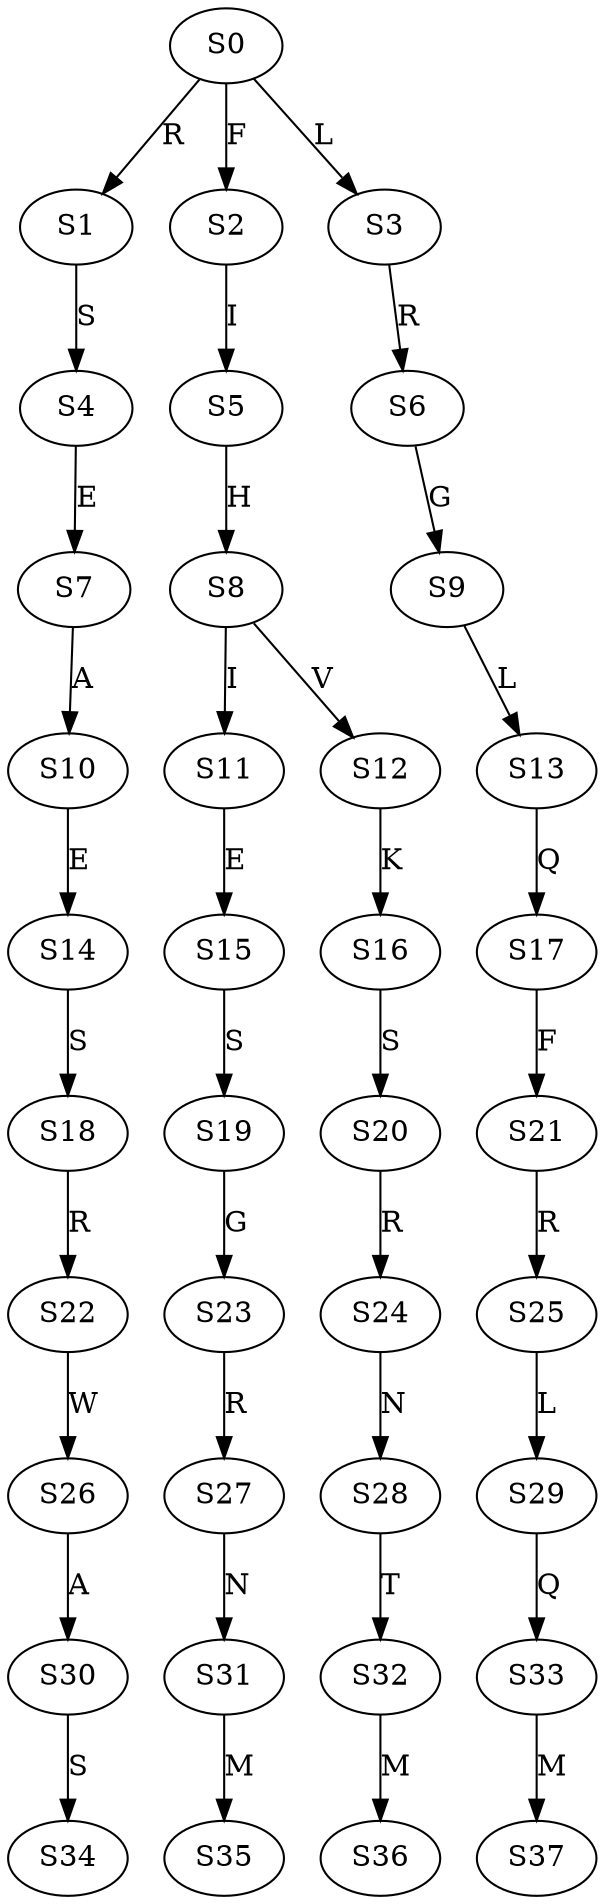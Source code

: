 strict digraph  {
	S0 -> S1 [ label = R ];
	S0 -> S2 [ label = F ];
	S0 -> S3 [ label = L ];
	S1 -> S4 [ label = S ];
	S2 -> S5 [ label = I ];
	S3 -> S6 [ label = R ];
	S4 -> S7 [ label = E ];
	S5 -> S8 [ label = H ];
	S6 -> S9 [ label = G ];
	S7 -> S10 [ label = A ];
	S8 -> S11 [ label = I ];
	S8 -> S12 [ label = V ];
	S9 -> S13 [ label = L ];
	S10 -> S14 [ label = E ];
	S11 -> S15 [ label = E ];
	S12 -> S16 [ label = K ];
	S13 -> S17 [ label = Q ];
	S14 -> S18 [ label = S ];
	S15 -> S19 [ label = S ];
	S16 -> S20 [ label = S ];
	S17 -> S21 [ label = F ];
	S18 -> S22 [ label = R ];
	S19 -> S23 [ label = G ];
	S20 -> S24 [ label = R ];
	S21 -> S25 [ label = R ];
	S22 -> S26 [ label = W ];
	S23 -> S27 [ label = R ];
	S24 -> S28 [ label = N ];
	S25 -> S29 [ label = L ];
	S26 -> S30 [ label = A ];
	S27 -> S31 [ label = N ];
	S28 -> S32 [ label = T ];
	S29 -> S33 [ label = Q ];
	S30 -> S34 [ label = S ];
	S31 -> S35 [ label = M ];
	S32 -> S36 [ label = M ];
	S33 -> S37 [ label = M ];
}
